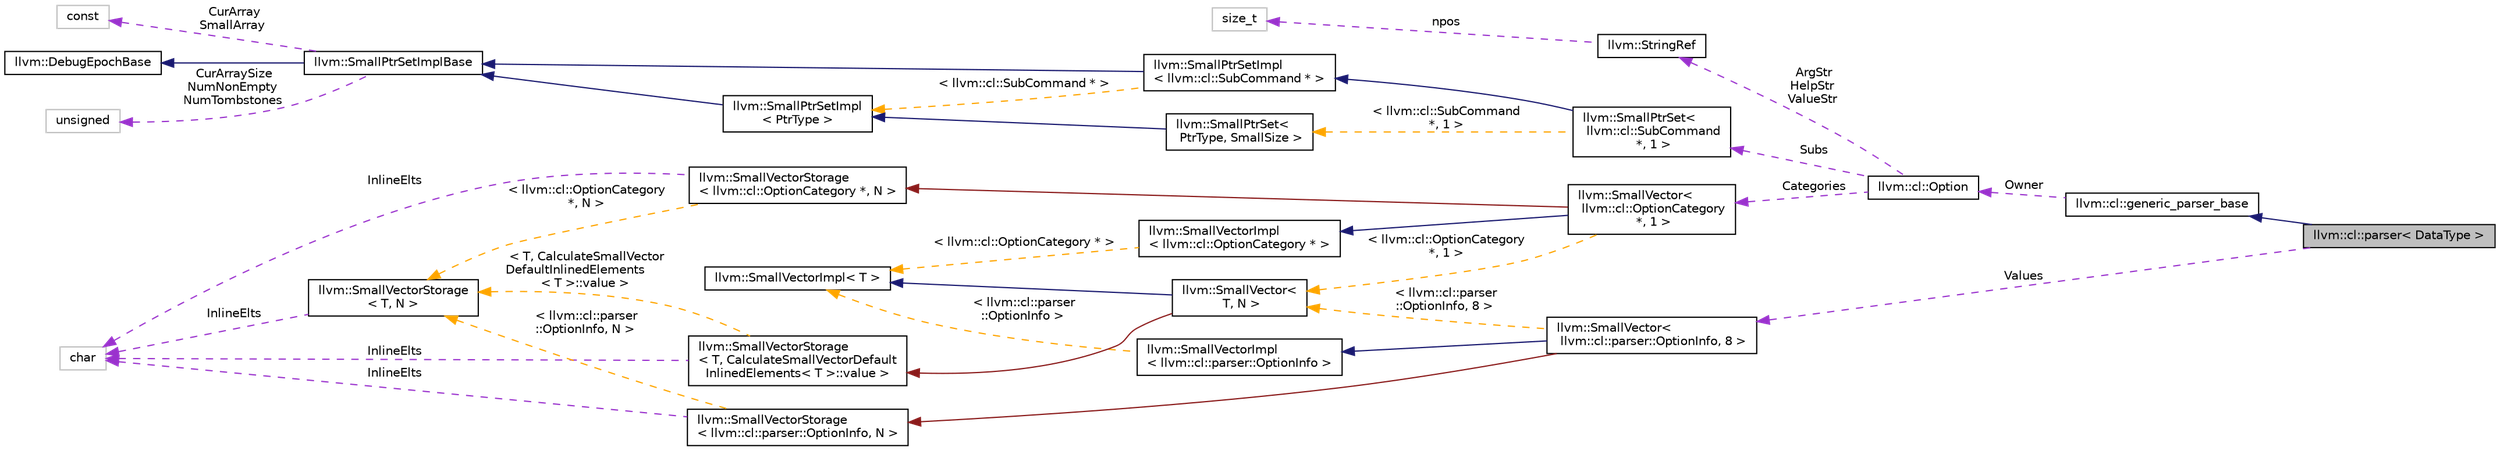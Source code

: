 digraph "llvm::cl::parser&lt; DataType &gt;"
{
 // LATEX_PDF_SIZE
  bgcolor="transparent";
  edge [fontname="Helvetica",fontsize="10",labelfontname="Helvetica",labelfontsize="10"];
  node [fontname="Helvetica",fontsize="10",shape=record];
  rankdir="LR";
  Node1 [label="llvm::cl::parser\< DataType \>",height=0.2,width=0.4,color="black", fillcolor="grey75", style="filled", fontcolor="black",tooltip=" "];
  Node2 -> Node1 [dir="back",color="midnightblue",fontsize="10",style="solid",fontname="Helvetica"];
  Node2 [label="llvm::cl::generic_parser_base",height=0.2,width=0.4,color="black",URL="$classllvm_1_1cl_1_1generic__parser__base.html",tooltip=" "];
  Node3 -> Node2 [dir="back",color="darkorchid3",fontsize="10",style="dashed",label=" Owner" ,fontname="Helvetica"];
  Node3 [label="llvm::cl::Option",height=0.2,width=0.4,color="black",URL="$classllvm_1_1cl_1_1Option.html",tooltip=" "];
  Node4 -> Node3 [dir="back",color="darkorchid3",fontsize="10",style="dashed",label=" Subs" ,fontname="Helvetica"];
  Node4 [label="llvm::SmallPtrSet\<\l llvm::cl::SubCommand\l *, 1 \>",height=0.2,width=0.4,color="black",URL="$classllvm_1_1SmallPtrSet.html",tooltip=" "];
  Node5 -> Node4 [dir="back",color="midnightblue",fontsize="10",style="solid",fontname="Helvetica"];
  Node5 [label="llvm::SmallPtrSetImpl\l\< llvm::cl::SubCommand * \>",height=0.2,width=0.4,color="black",URL="$classllvm_1_1SmallPtrSetImpl.html",tooltip=" "];
  Node6 -> Node5 [dir="back",color="midnightblue",fontsize="10",style="solid",fontname="Helvetica"];
  Node6 [label="llvm::SmallPtrSetImplBase",height=0.2,width=0.4,color="black",URL="$classllvm_1_1SmallPtrSetImplBase.html",tooltip="SmallPtrSetImplBase - This is the common code shared among all the SmallPtrSet<>'s,..."];
  Node7 -> Node6 [dir="back",color="midnightblue",fontsize="10",style="solid",fontname="Helvetica"];
  Node7 [label="llvm::DebugEpochBase",height=0.2,width=0.4,color="black",URL="$classllvm_1_1DebugEpochBase.html",tooltip="A base class for data structure classes wishing to make iterators (\"handles\") pointing into themselve..."];
  Node8 -> Node6 [dir="back",color="darkorchid3",fontsize="10",style="dashed",label=" CurArraySize\nNumNonEmpty\nNumTombstones" ,fontname="Helvetica"];
  Node8 [label="unsigned",height=0.2,width=0.4,color="grey75",tooltip=" "];
  Node9 -> Node6 [dir="back",color="darkorchid3",fontsize="10",style="dashed",label=" CurArray\nSmallArray" ,fontname="Helvetica"];
  Node9 [label="const",height=0.2,width=0.4,color="grey75",tooltip=" "];
  Node10 -> Node5 [dir="back",color="orange",fontsize="10",style="dashed",label=" \< llvm::cl::SubCommand * \>" ,fontname="Helvetica"];
  Node10 [label="llvm::SmallPtrSetImpl\l\< PtrType \>",height=0.2,width=0.4,color="black",URL="$classllvm_1_1SmallPtrSetImpl.html",tooltip="A templated base class for SmallPtrSet which provides the typesafe interface that is common across al..."];
  Node6 -> Node10 [dir="back",color="midnightblue",fontsize="10",style="solid",fontname="Helvetica"];
  Node11 -> Node4 [dir="back",color="orange",fontsize="10",style="dashed",label=" \< llvm::cl::SubCommand\l *, 1 \>" ,fontname="Helvetica"];
  Node11 [label="llvm::SmallPtrSet\<\l PtrType, SmallSize \>",height=0.2,width=0.4,color="black",URL="$classllvm_1_1SmallPtrSet.html",tooltip="SmallPtrSet - This class implements a set which is optimized for holding SmallSize or less elements."];
  Node10 -> Node11 [dir="back",color="midnightblue",fontsize="10",style="solid",fontname="Helvetica"];
  Node12 -> Node3 [dir="back",color="darkorchid3",fontsize="10",style="dashed",label=" Categories" ,fontname="Helvetica"];
  Node12 [label="llvm::SmallVector\<\l llvm::cl::OptionCategory\l *, 1 \>",height=0.2,width=0.4,color="black",URL="$classllvm_1_1SmallVector.html",tooltip=" "];
  Node13 -> Node12 [dir="back",color="midnightblue",fontsize="10",style="solid",fontname="Helvetica"];
  Node13 [label="llvm::SmallVectorImpl\l\< llvm::cl::OptionCategory * \>",height=0.2,width=0.4,color="black",URL="$classllvm_1_1SmallVectorImpl.html",tooltip=" "];
  Node14 -> Node13 [dir="back",color="orange",fontsize="10",style="dashed",label=" \< llvm::cl::OptionCategory * \>" ,fontname="Helvetica"];
  Node14 [label="llvm::SmallVectorImpl\< T \>",height=0.2,width=0.4,color="black",URL="$classllvm_1_1SmallVectorImpl.html",tooltip="This class consists of common code factored out of the SmallVector class to reduce code duplication b..."];
  Node15 -> Node12 [dir="back",color="firebrick4",fontsize="10",style="solid",fontname="Helvetica"];
  Node15 [label="llvm::SmallVectorStorage\l\< llvm::cl::OptionCategory *, N \>",height=0.2,width=0.4,color="black",URL="$structllvm_1_1SmallVectorStorage.html",tooltip=" "];
  Node16 -> Node15 [dir="back",color="darkorchid3",fontsize="10",style="dashed",label=" InlineElts" ,fontname="Helvetica"];
  Node16 [label="char",height=0.2,width=0.4,color="grey75",tooltip=" "];
  Node17 -> Node15 [dir="back",color="orange",fontsize="10",style="dashed",label=" \< llvm::cl::OptionCategory\l *, N \>" ,fontname="Helvetica"];
  Node17 [label="llvm::SmallVectorStorage\l\< T, N \>",height=0.2,width=0.4,color="black",URL="$structllvm_1_1SmallVectorStorage.html",tooltip="Storage for the SmallVector elements."];
  Node16 -> Node17 [dir="back",color="darkorchid3",fontsize="10",style="dashed",label=" InlineElts" ,fontname="Helvetica"];
  Node18 -> Node12 [dir="back",color="orange",fontsize="10",style="dashed",label=" \< llvm::cl::OptionCategory\l *, 1 \>" ,fontname="Helvetica"];
  Node18 [label="llvm::SmallVector\<\l T, N \>",height=0.2,width=0.4,color="black",URL="$classllvm_1_1SmallVector.html",tooltip="This is a 'vector' (really, a variable-sized array), optimized for the case when the array is small."];
  Node14 -> Node18 [dir="back",color="midnightblue",fontsize="10",style="solid",fontname="Helvetica"];
  Node19 -> Node18 [dir="back",color="firebrick4",fontsize="10",style="solid",fontname="Helvetica"];
  Node19 [label="llvm::SmallVectorStorage\l\< T, CalculateSmallVectorDefault\lInlinedElements\< T \>::value \>",height=0.2,width=0.4,color="black",URL="$structllvm_1_1SmallVectorStorage.html",tooltip=" "];
  Node16 -> Node19 [dir="back",color="darkorchid3",fontsize="10",style="dashed",label=" InlineElts" ,fontname="Helvetica"];
  Node17 -> Node19 [dir="back",color="orange",fontsize="10",style="dashed",label=" \< T, CalculateSmallVector\lDefaultInlinedElements\l\< T \>::value \>" ,fontname="Helvetica"];
  Node20 -> Node3 [dir="back",color="darkorchid3",fontsize="10",style="dashed",label=" ArgStr\nHelpStr\nValueStr" ,fontname="Helvetica"];
  Node20 [label="llvm::StringRef",height=0.2,width=0.4,color="black",URL="$classllvm_1_1StringRef.html",tooltip="StringRef - Represent a constant reference to a string, i.e."];
  Node21 -> Node20 [dir="back",color="darkorchid3",fontsize="10",style="dashed",label=" npos" ,fontname="Helvetica"];
  Node21 [label="size_t",height=0.2,width=0.4,color="grey75",tooltip=" "];
  Node22 -> Node1 [dir="back",color="darkorchid3",fontsize="10",style="dashed",label=" Values" ,fontname="Helvetica"];
  Node22 [label="llvm::SmallVector\<\l llvm::cl::parser::OptionInfo, 8 \>",height=0.2,width=0.4,color="black",URL="$classllvm_1_1SmallVector.html",tooltip=" "];
  Node23 -> Node22 [dir="back",color="midnightblue",fontsize="10",style="solid",fontname="Helvetica"];
  Node23 [label="llvm::SmallVectorImpl\l\< llvm::cl::parser::OptionInfo \>",height=0.2,width=0.4,color="black",URL="$classllvm_1_1SmallVectorImpl.html",tooltip=" "];
  Node14 -> Node23 [dir="back",color="orange",fontsize="10",style="dashed",label=" \< llvm::cl::parser\l::OptionInfo \>" ,fontname="Helvetica"];
  Node24 -> Node22 [dir="back",color="firebrick4",fontsize="10",style="solid",fontname="Helvetica"];
  Node24 [label="llvm::SmallVectorStorage\l\< llvm::cl::parser::OptionInfo, N \>",height=0.2,width=0.4,color="black",URL="$structllvm_1_1SmallVectorStorage.html",tooltip=" "];
  Node16 -> Node24 [dir="back",color="darkorchid3",fontsize="10",style="dashed",label=" InlineElts" ,fontname="Helvetica"];
  Node17 -> Node24 [dir="back",color="orange",fontsize="10",style="dashed",label=" \< llvm::cl::parser\l::OptionInfo, N \>" ,fontname="Helvetica"];
  Node18 -> Node22 [dir="back",color="orange",fontsize="10",style="dashed",label=" \< llvm::cl::parser\l::OptionInfo, 8 \>" ,fontname="Helvetica"];
}
